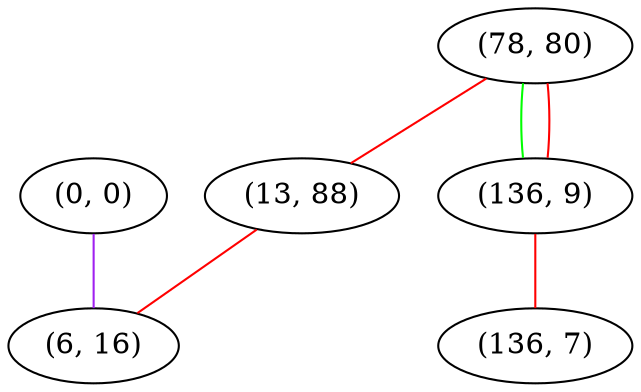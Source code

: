 graph "" {
"(0, 0)";
"(78, 80)";
"(13, 88)";
"(136, 9)";
"(136, 7)";
"(6, 16)";
"(0, 0)" -- "(6, 16)"  [color=purple, key=0, weight=4];
"(78, 80)" -- "(136, 9)"  [color=green, key=0, weight=2];
"(78, 80)" -- "(136, 9)"  [color=red, key=1, weight=1];
"(78, 80)" -- "(13, 88)"  [color=red, key=0, weight=1];
"(13, 88)" -- "(6, 16)"  [color=red, key=0, weight=1];
"(136, 9)" -- "(136, 7)"  [color=red, key=0, weight=1];
}
